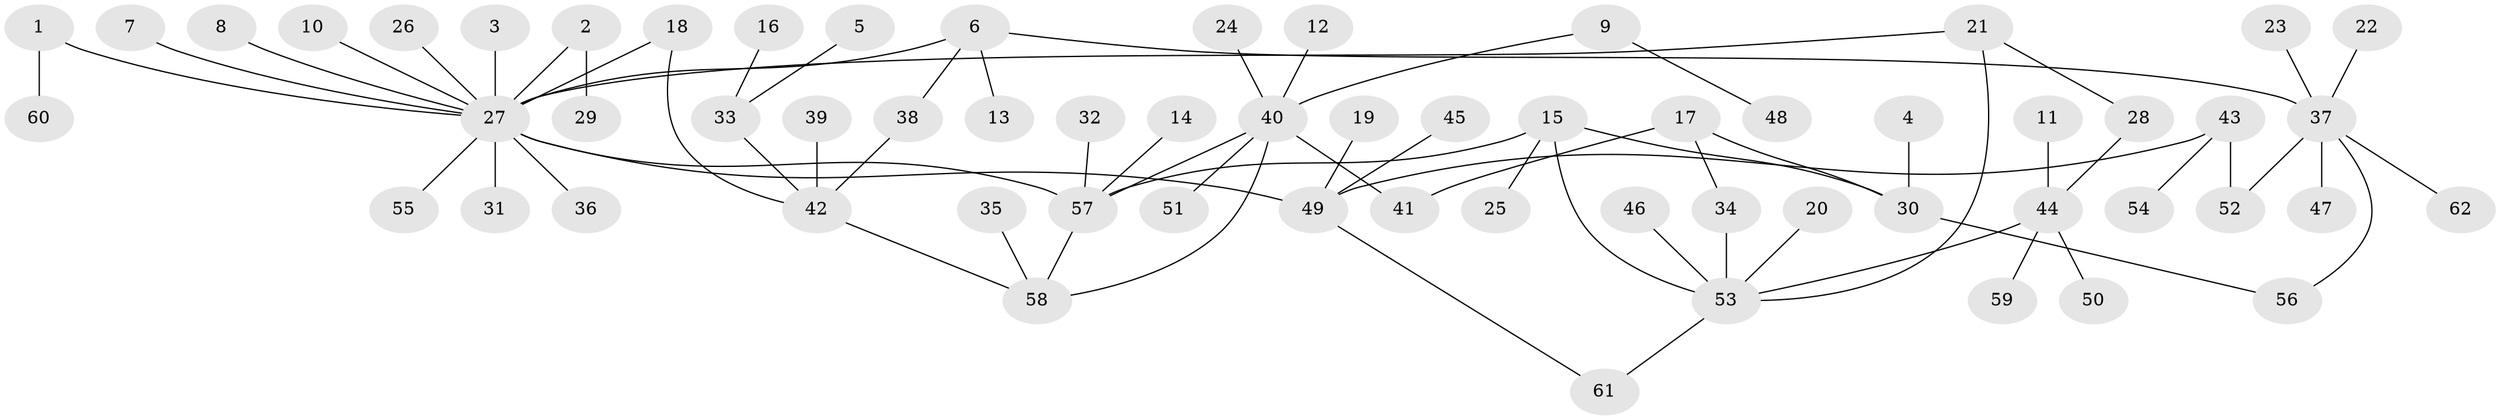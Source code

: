 // original degree distribution, {17: 0.008130081300813009, 8: 0.008130081300813009, 4: 0.024390243902439025, 5: 0.04065040650406504, 10: 0.008130081300813009, 3: 0.056910569105691054, 6: 0.032520325203252036, 2: 0.16260162601626016, 1: 0.6260162601626016, 9: 0.016260162601626018, 7: 0.016260162601626018}
// Generated by graph-tools (version 1.1) at 2025/01/03/09/25 03:01:52]
// undirected, 62 vertices, 71 edges
graph export_dot {
graph [start="1"]
  node [color=gray90,style=filled];
  1;
  2;
  3;
  4;
  5;
  6;
  7;
  8;
  9;
  10;
  11;
  12;
  13;
  14;
  15;
  16;
  17;
  18;
  19;
  20;
  21;
  22;
  23;
  24;
  25;
  26;
  27;
  28;
  29;
  30;
  31;
  32;
  33;
  34;
  35;
  36;
  37;
  38;
  39;
  40;
  41;
  42;
  43;
  44;
  45;
  46;
  47;
  48;
  49;
  50;
  51;
  52;
  53;
  54;
  55;
  56;
  57;
  58;
  59;
  60;
  61;
  62;
  1 -- 27 [weight=1.0];
  1 -- 60 [weight=1.0];
  2 -- 27 [weight=1.0];
  2 -- 29 [weight=1.0];
  3 -- 27 [weight=1.0];
  4 -- 30 [weight=1.0];
  5 -- 33 [weight=1.0];
  6 -- 13 [weight=1.0];
  6 -- 27 [weight=1.0];
  6 -- 37 [weight=1.0];
  6 -- 38 [weight=1.0];
  7 -- 27 [weight=1.0];
  8 -- 27 [weight=1.0];
  9 -- 40 [weight=1.0];
  9 -- 48 [weight=1.0];
  10 -- 27 [weight=1.0];
  11 -- 44 [weight=1.0];
  12 -- 40 [weight=1.0];
  14 -- 57 [weight=1.0];
  15 -- 25 [weight=1.0];
  15 -- 30 [weight=1.0];
  15 -- 53 [weight=1.0];
  15 -- 57 [weight=1.0];
  16 -- 33 [weight=1.0];
  17 -- 30 [weight=1.0];
  17 -- 34 [weight=1.0];
  17 -- 41 [weight=1.0];
  18 -- 27 [weight=1.0];
  18 -- 42 [weight=1.0];
  19 -- 49 [weight=1.0];
  20 -- 53 [weight=1.0];
  21 -- 27 [weight=1.0];
  21 -- 28 [weight=1.0];
  21 -- 53 [weight=1.0];
  22 -- 37 [weight=1.0];
  23 -- 37 [weight=1.0];
  24 -- 40 [weight=1.0];
  26 -- 27 [weight=1.0];
  27 -- 31 [weight=1.0];
  27 -- 36 [weight=1.0];
  27 -- 49 [weight=1.0];
  27 -- 55 [weight=1.0];
  27 -- 57 [weight=1.0];
  28 -- 44 [weight=1.0];
  30 -- 56 [weight=1.0];
  32 -- 57 [weight=1.0];
  33 -- 42 [weight=1.0];
  34 -- 53 [weight=1.0];
  35 -- 58 [weight=1.0];
  37 -- 47 [weight=1.0];
  37 -- 52 [weight=1.0];
  37 -- 56 [weight=1.0];
  37 -- 62 [weight=1.0];
  38 -- 42 [weight=1.0];
  39 -- 42 [weight=1.0];
  40 -- 41 [weight=1.0];
  40 -- 51 [weight=1.0];
  40 -- 57 [weight=1.0];
  40 -- 58 [weight=1.0];
  42 -- 58 [weight=1.0];
  43 -- 49 [weight=1.0];
  43 -- 52 [weight=1.0];
  43 -- 54 [weight=1.0];
  44 -- 50 [weight=1.0];
  44 -- 53 [weight=1.0];
  44 -- 59 [weight=1.0];
  45 -- 49 [weight=1.0];
  46 -- 53 [weight=1.0];
  49 -- 61 [weight=1.0];
  53 -- 61 [weight=1.0];
  57 -- 58 [weight=1.0];
}
